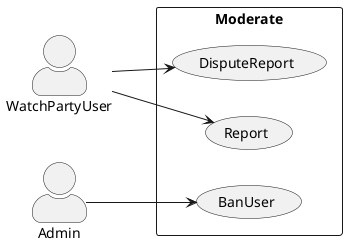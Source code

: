@startuml WatchPartyUseCase

left to right direction
skinparam actorStyle awesome

actor WatchPartyUser
actor Admin

rectangle "Moderate" {
    usecase "BanUser"
    usecase "Report"
    usecase "DisputeReport"
}

Admin --> BanUser
WatchPartyUser --> Report
WatchPartyUser --> DisputeReport

@enduml